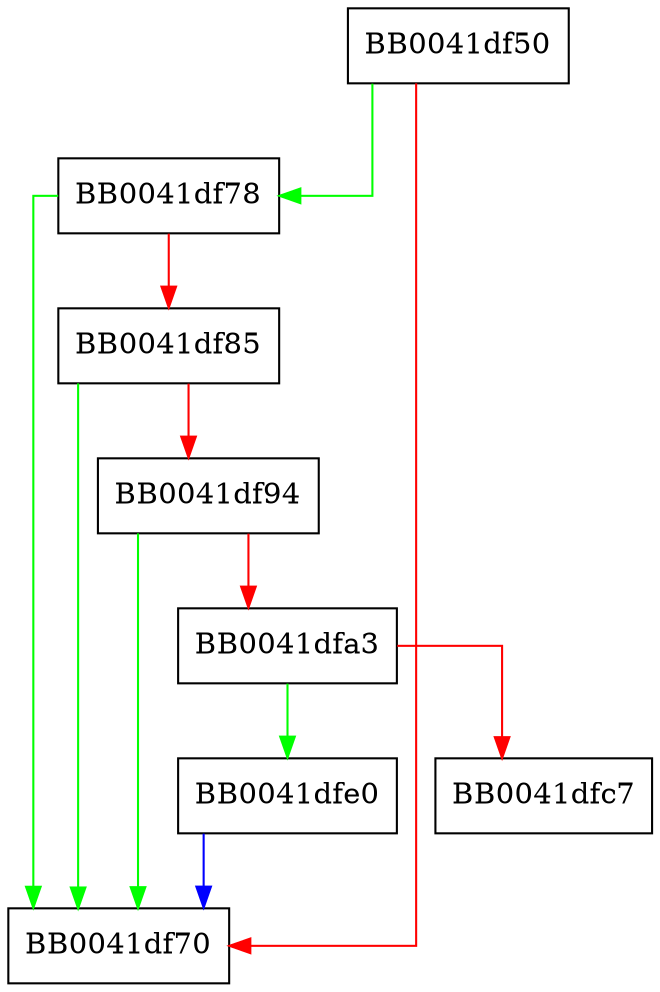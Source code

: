 digraph show_ciphers {
  node [shape="box"];
  graph [splines=ortho];
  BB0041df50 -> BB0041df78 [color="green"];
  BB0041df50 -> BB0041df70 [color="red"];
  BB0041df78 -> BB0041df70 [color="green"];
  BB0041df78 -> BB0041df85 [color="red"];
  BB0041df85 -> BB0041df70 [color="green"];
  BB0041df85 -> BB0041df94 [color="red"];
  BB0041df94 -> BB0041df70 [color="green"];
  BB0041df94 -> BB0041dfa3 [color="red"];
  BB0041dfa3 -> BB0041dfe0 [color="green"];
  BB0041dfa3 -> BB0041dfc7 [color="red"];
  BB0041dfe0 -> BB0041df70 [color="blue"];
}